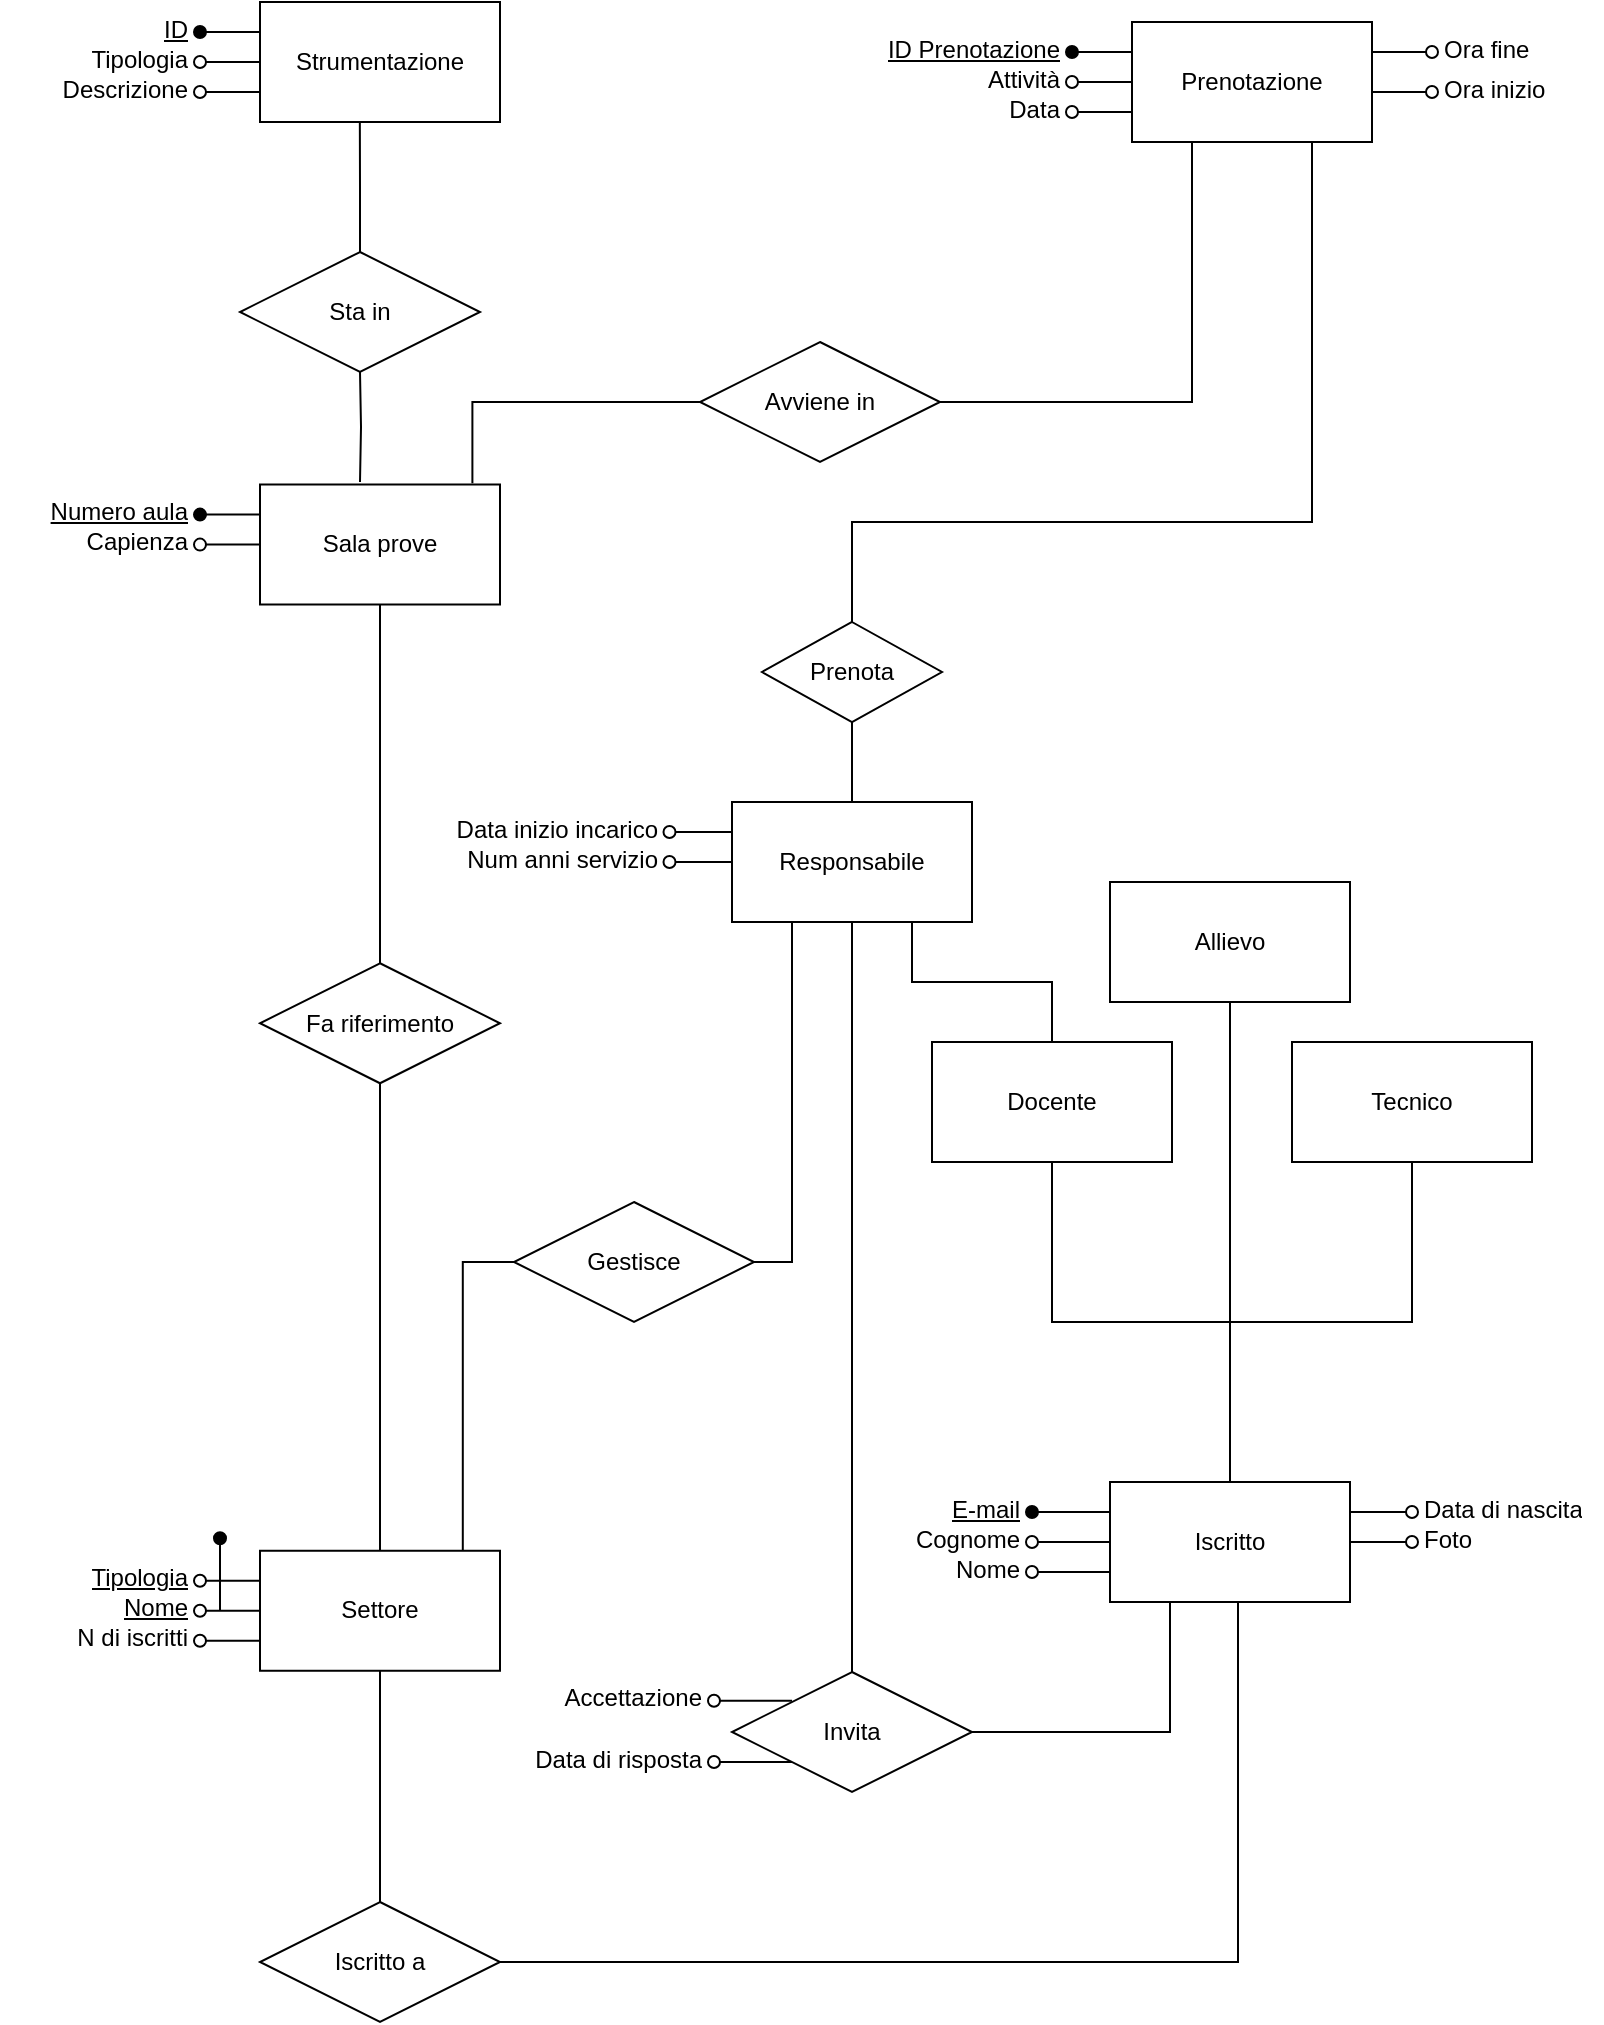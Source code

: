 <mxfile version="26.1.1">
  <diagram name="Pagina-1" id="FzuGqaLjD-RMNXSvIlVE">
    <mxGraphModel dx="3660" dy="1151" grid="1" gridSize="10" guides="1" tooltips="1" connect="1" arrows="1" fold="1" page="1" pageScale="1" pageWidth="827" pageHeight="1169" math="0" shadow="0">
      <root>
        <mxCell id="0" />
        <mxCell id="1" parent="0" />
        <mxCell id="o0g1hDCvmvn1Aepoe5Rd-31" style="edgeStyle=orthogonalEdgeStyle;rounded=0;orthogonalLoop=1;jettySize=auto;html=1;entryX=1;entryY=0.5;entryDx=0;entryDy=0;endArrow=none;startFill=0;" edge="1" parent="1" source="LM9WdSBUdoUP8_0EEPbQ-3" target="u8TzVvx8Bvdu2bZGyt7g-22">
          <mxGeometry relative="1" as="geometry">
            <Array as="points">
              <mxPoint x="-197" y="1060" />
            </Array>
          </mxGeometry>
        </mxCell>
        <mxCell id="o0g1hDCvmvn1Aepoe5Rd-2" style="edgeStyle=orthogonalEdgeStyle;rounded=0;orthogonalLoop=1;jettySize=auto;html=1;entryX=0.5;entryY=1;entryDx=0;entryDy=0;endArrow=none;startFill=0;" edge="1" parent="1" target="u8TzVvx8Bvdu2bZGyt7g-18">
          <mxGeometry relative="1" as="geometry">
            <mxPoint x="-636" y="320" as="sourcePoint" />
          </mxGeometry>
        </mxCell>
        <mxCell id="LM9WdSBUdoUP8_0EEPbQ-8" value="Avviene in" style="rhombus;whiteSpace=wrap;html=1;" parent="1" vertex="1">
          <mxGeometry x="-466" y="250" width="120" height="60" as="geometry" />
        </mxCell>
        <mxCell id="LM9WdSBUdoUP8_0EEPbQ-52" value="Gestisce" style="shape=rhombus;perimeter=rhombusPerimeter;whiteSpace=wrap;html=1;align=center;" parent="1" vertex="1">
          <mxGeometry x="-559" y="680" width="120" height="60" as="geometry" />
        </mxCell>
        <mxCell id="LM9WdSBUdoUP8_0EEPbQ-59" value="" style="edgeStyle=orthogonalEdgeStyle;fontSize=12;html=1;endArrow=none;endFill=1;rounded=0;exitX=0.25;exitY=1;exitDx=0;exitDy=0;entryX=1;entryY=0.5;entryDx=0;entryDy=0;startFill=0;" parent="1" source="LM9WdSBUdoUP8_0EEPbQ-1" target="LM9WdSBUdoUP8_0EEPbQ-52" edge="1">
          <mxGeometry width="100" height="100" relative="1" as="geometry">
            <mxPoint x="-206" y="660" as="sourcePoint" />
            <mxPoint x="-66" y="830" as="targetPoint" />
          </mxGeometry>
        </mxCell>
        <mxCell id="o0g1hDCvmvn1Aepoe5Rd-21" style="edgeStyle=orthogonalEdgeStyle;rounded=0;orthogonalLoop=1;jettySize=auto;html=1;entryX=0.5;entryY=1;entryDx=0;entryDy=0;endArrow=none;startFill=0;" edge="1" parent="1" source="LM9WdSBUdoUP8_0EEPbQ-64" target="LM9WdSBUdoUP8_0EEPbQ-4">
          <mxGeometry relative="1" as="geometry" />
        </mxCell>
        <mxCell id="o0g1hDCvmvn1Aepoe5Rd-22" style="edgeStyle=orthogonalEdgeStyle;rounded=0;orthogonalLoop=1;jettySize=auto;html=1;endArrow=none;startFill=0;" edge="1" parent="1" source="LM9WdSBUdoUP8_0EEPbQ-64" target="LM9WdSBUdoUP8_0EEPbQ-2">
          <mxGeometry relative="1" as="geometry" />
        </mxCell>
        <mxCell id="LM9WdSBUdoUP8_0EEPbQ-64" value="Fa riferimento" style="shape=rhombus;perimeter=rhombusPerimeter;whiteSpace=wrap;html=1;align=center;" parent="1" vertex="1">
          <mxGeometry x="-686" y="560.63" width="120" height="60" as="geometry" />
        </mxCell>
        <mxCell id="LM9WdSBUdoUP8_0EEPbQ-86" value="" style="edgeStyle=orthogonalEdgeStyle;fontSize=12;html=1;endArrow=none;rounded=0;exitX=0.885;exitY=-0.011;exitDx=0;exitDy=0;entryX=0;entryY=0.5;entryDx=0;entryDy=0;startFill=0;exitPerimeter=0;" parent="1" source="LM9WdSBUdoUP8_0EEPbQ-4" target="LM9WdSBUdoUP8_0EEPbQ-8" edge="1">
          <mxGeometry width="100" height="100" relative="1" as="geometry">
            <mxPoint x="-476" y="670" as="sourcePoint" />
            <mxPoint x="-476" y="454" as="targetPoint" />
          </mxGeometry>
        </mxCell>
        <mxCell id="LM9WdSBUdoUP8_0EEPbQ-87" value="" style="edgeStyle=orthogonalEdgeStyle;fontSize=12;html=1;endArrow=none;rounded=0;entryX=1;entryY=0.5;entryDx=0;entryDy=0;exitX=0.25;exitY=1;exitDx=0;exitDy=0;startFill=0;" parent="1" source="u8TzVvx8Bvdu2bZGyt7g-33" target="LM9WdSBUdoUP8_0EEPbQ-8" edge="1">
          <mxGeometry width="100" height="100" relative="1" as="geometry">
            <mxPoint x="-236" y="660" as="sourcePoint" />
            <mxPoint x="-176" y="570" as="targetPoint" />
          </mxGeometry>
        </mxCell>
        <mxCell id="o0g1hDCvmvn1Aepoe5Rd-57" style="edgeStyle=orthogonalEdgeStyle;rounded=0;orthogonalLoop=1;jettySize=auto;html=1;entryX=0.5;entryY=0;entryDx=0;entryDy=0;endArrow=none;startFill=0;" edge="1" parent="1" source="u8TzVvx8Bvdu2bZGyt7g-4" target="LM9WdSBUdoUP8_0EEPbQ-3">
          <mxGeometry relative="1" as="geometry" />
        </mxCell>
        <mxCell id="u8TzVvx8Bvdu2bZGyt7g-4" value="Tecnico" style="whiteSpace=wrap;html=1;" parent="1" vertex="1">
          <mxGeometry x="-170" y="600" width="120" height="60" as="geometry" />
        </mxCell>
        <mxCell id="u8TzVvx8Bvdu2bZGyt7g-6" style="edgeStyle=orthogonalEdgeStyle;rounded=0;orthogonalLoop=1;jettySize=auto;html=1;exitX=0.5;exitY=0;exitDx=0;exitDy=0;entryX=0.5;entryY=1;entryDx=0;entryDy=0;endArrow=none;startFill=0;" parent="1" source="LM9WdSBUdoUP8_0EEPbQ-3" target="u8TzVvx8Bvdu2bZGyt7g-3" edge="1">
          <mxGeometry relative="1" as="geometry">
            <mxPoint x="-87" y="568" as="sourcePoint" />
            <mxPoint x="-97" y="660" as="targetPoint" />
          </mxGeometry>
        </mxCell>
        <mxCell id="u8TzVvx8Bvdu2bZGyt7g-3" value="Allievo" style="whiteSpace=wrap;html=1;" parent="1" vertex="1">
          <mxGeometry x="-261" y="520" width="120" height="60" as="geometry" />
        </mxCell>
        <mxCell id="o0g1hDCvmvn1Aepoe5Rd-56" style="edgeStyle=orthogonalEdgeStyle;rounded=0;orthogonalLoop=1;jettySize=auto;html=1;entryX=0.5;entryY=0;entryDx=0;entryDy=0;endArrow=none;startFill=0;" edge="1" parent="1" source="u8TzVvx8Bvdu2bZGyt7g-8" target="LM9WdSBUdoUP8_0EEPbQ-3">
          <mxGeometry relative="1" as="geometry" />
        </mxCell>
        <mxCell id="u8TzVvx8Bvdu2bZGyt7g-8" value="Docente" style="whiteSpace=wrap;html=1;" parent="1" vertex="1">
          <mxGeometry x="-350" y="600" width="120" height="60" as="geometry" />
        </mxCell>
        <mxCell id="u8TzVvx8Bvdu2bZGyt7g-18" value="Sta in" style="shape=rhombus;perimeter=rhombusPerimeter;whiteSpace=wrap;html=1;align=center;" parent="1" vertex="1">
          <mxGeometry x="-696" y="205" width="120" height="60" as="geometry" />
        </mxCell>
        <mxCell id="o0g1hDCvmvn1Aepoe5Rd-52" style="edgeStyle=orthogonalEdgeStyle;rounded=0;orthogonalLoop=1;jettySize=auto;html=1;entryX=0.5;entryY=1;entryDx=0;entryDy=0;endArrow=none;startFill=0;" edge="1" parent="1" source="u8TzVvx8Bvdu2bZGyt7g-22" target="LM9WdSBUdoUP8_0EEPbQ-2">
          <mxGeometry relative="1" as="geometry" />
        </mxCell>
        <mxCell id="u8TzVvx8Bvdu2bZGyt7g-22" value="Iscritto a" style="shape=rhombus;perimeter=rhombusPerimeter;whiteSpace=wrap;html=1;align=center;" parent="1" vertex="1">
          <mxGeometry x="-686" y="1030" width="120" height="60" as="geometry" />
        </mxCell>
        <mxCell id="o0g1hDCvmvn1Aepoe5Rd-50" style="edgeStyle=orthogonalEdgeStyle;rounded=0;orthogonalLoop=1;jettySize=auto;html=1;endArrow=none;startFill=0;" edge="1" parent="1" source="u8TzVvx8Bvdu2bZGyt7g-38" target="LM9WdSBUdoUP8_0EEPbQ-1">
          <mxGeometry relative="1" as="geometry" />
        </mxCell>
        <mxCell id="o0g1hDCvmvn1Aepoe5Rd-51" style="edgeStyle=orthogonalEdgeStyle;rounded=0;orthogonalLoop=1;jettySize=auto;html=1;entryX=0.5;entryY=1;entryDx=0;entryDy=0;endArrow=none;startFill=0;" edge="1" parent="1" source="u8TzVvx8Bvdu2bZGyt7g-38" target="u8TzVvx8Bvdu2bZGyt7g-33">
          <mxGeometry relative="1" as="geometry">
            <Array as="points">
              <mxPoint x="-390" y="340" />
              <mxPoint x="-160" y="340" />
            </Array>
          </mxGeometry>
        </mxCell>
        <mxCell id="u8TzVvx8Bvdu2bZGyt7g-38" value="Prenota" style="shape=rhombus;perimeter=rhombusPerimeter;whiteSpace=wrap;html=1;align=center;" parent="1" vertex="1">
          <mxGeometry x="-435" y="390" width="90" height="50" as="geometry" />
        </mxCell>
        <mxCell id="o0g1hDCvmvn1Aepoe5Rd-49" style="edgeStyle=orthogonalEdgeStyle;rounded=0;orthogonalLoop=1;jettySize=auto;html=1;entryX=0.5;entryY=1;entryDx=0;entryDy=0;endArrow=none;startFill=0;" edge="1" parent="1" source="u8TzVvx8Bvdu2bZGyt7g-44" target="LM9WdSBUdoUP8_0EEPbQ-1">
          <mxGeometry relative="1" as="geometry" />
        </mxCell>
        <mxCell id="o0g1hDCvmvn1Aepoe5Rd-55" style="edgeStyle=orthogonalEdgeStyle;rounded=0;orthogonalLoop=1;jettySize=auto;html=1;entryX=0.25;entryY=1;entryDx=0;entryDy=0;endArrow=none;startFill=0;" edge="1" parent="1" source="u8TzVvx8Bvdu2bZGyt7g-44" target="LM9WdSBUdoUP8_0EEPbQ-3">
          <mxGeometry relative="1" as="geometry" />
        </mxCell>
        <mxCell id="u8TzVvx8Bvdu2bZGyt7g-44" value="Invita" style="shape=rhombus;perimeter=rhombusPerimeter;whiteSpace=wrap;html=1;align=center;" parent="1" vertex="1">
          <mxGeometry x="-450" y="915" width="120" height="60" as="geometry" />
        </mxCell>
        <mxCell id="o0g1hDCvmvn1Aepoe5Rd-54" style="edgeStyle=orthogonalEdgeStyle;rounded=0;orthogonalLoop=1;jettySize=auto;html=1;exitX=1;exitY=0.5;exitDx=0;exitDy=0;entryX=0;entryY=0;entryDx=0;entryDy=0;endArrow=none;startFill=0;startArrow=oval;" edge="1" parent="1" source="u8TzVvx8Bvdu2bZGyt7g-48" target="u8TzVvx8Bvdu2bZGyt7g-44">
          <mxGeometry relative="1" as="geometry" />
        </mxCell>
        <mxCell id="u8TzVvx8Bvdu2bZGyt7g-48" value="Accettazione" style="text;strokeColor=none;fillColor=none;spacingLeft=4;spacingRight=4;overflow=hidden;rotatable=0;points=[[0,0.5],[1,0.5]];portConstraint=eastwest;fontSize=12;whiteSpace=wrap;html=1;align=right;" parent="1" vertex="1">
          <mxGeometry x="-539" y="914.38" width="80" height="30" as="geometry" />
        </mxCell>
        <mxCell id="o0g1hDCvmvn1Aepoe5Rd-53" style="edgeStyle=orthogonalEdgeStyle;rounded=0;orthogonalLoop=1;jettySize=auto;html=1;exitX=1;exitY=0.5;exitDx=0;exitDy=0;entryX=0;entryY=1;entryDx=0;entryDy=0;endArrow=none;startFill=0;startArrow=oval;" edge="1" parent="1" source="u8TzVvx8Bvdu2bZGyt7g-50" target="u8TzVvx8Bvdu2bZGyt7g-44">
          <mxGeometry relative="1" as="geometry" />
        </mxCell>
        <mxCell id="u8TzVvx8Bvdu2bZGyt7g-50" value="Data di risposta" style="text;strokeColor=none;fillColor=none;spacingLeft=4;spacingRight=4;overflow=hidden;rotatable=0;points=[[0,0.5],[1,0.5]];portConstraint=eastwest;fontSize=12;whiteSpace=wrap;html=1;align=right;" parent="1" vertex="1">
          <mxGeometry x="-559" y="945" width="100" height="30" as="geometry" />
        </mxCell>
        <mxCell id="o0g1hDCvmvn1Aepoe5Rd-9" style="edgeStyle=orthogonalEdgeStyle;rounded=0;orthogonalLoop=1;jettySize=auto;html=1;exitX=0.5;exitY=0;exitDx=0;exitDy=0;entryX=0.416;entryY=1;entryDx=0;entryDy=0;entryPerimeter=0;endArrow=none;startFill=0;" edge="1" parent="1" source="u8TzVvx8Bvdu2bZGyt7g-18" target="u8TzVvx8Bvdu2bZGyt7g-11">
          <mxGeometry relative="1" as="geometry" />
        </mxCell>
        <mxCell id="o0g1hDCvmvn1Aepoe5Rd-13" style="edgeStyle=orthogonalEdgeStyle;rounded=0;orthogonalLoop=1;jettySize=auto;html=1;entryX=0.845;entryY=0.063;entryDx=0;entryDy=0;entryPerimeter=0;endArrow=none;startFill=0;" edge="1" parent="1" source="LM9WdSBUdoUP8_0EEPbQ-52" target="LM9WdSBUdoUP8_0EEPbQ-2">
          <mxGeometry relative="1" as="geometry" />
        </mxCell>
        <mxCell id="o0g1hDCvmvn1Aepoe5Rd-24" value="" style="group" vertex="1" connectable="0" parent="1">
          <mxGeometry x="-816" y="321.25" width="250" height="60" as="geometry" />
        </mxCell>
        <mxCell id="LM9WdSBUdoUP8_0EEPbQ-4" value="Sala prove" style="rounded=0;whiteSpace=wrap;html=1;" parent="o0g1hDCvmvn1Aepoe5Rd-24" vertex="1">
          <mxGeometry x="130" width="120" height="60" as="geometry" />
        </mxCell>
        <mxCell id="o0g1hDCvmvn1Aepoe5Rd-12" style="edgeStyle=orthogonalEdgeStyle;rounded=0;orthogonalLoop=1;jettySize=auto;html=1;entryX=0;entryY=0.25;entryDx=0;entryDy=0;endArrow=none;startFill=1;startArrow=oval;" edge="1" parent="o0g1hDCvmvn1Aepoe5Rd-24" source="LM9WdSBUdoUP8_0EEPbQ-67" target="LM9WdSBUdoUP8_0EEPbQ-4">
          <mxGeometry relative="1" as="geometry" />
        </mxCell>
        <mxCell id="LM9WdSBUdoUP8_0EEPbQ-67" value="&lt;u&gt;Numero aula&lt;/u&gt;" style="text;strokeColor=none;fillColor=none;spacingLeft=4;spacingRight=4;overflow=hidden;rotatable=0;points=[[0,0.5],[1,0.5]];portConstraint=eastwest;fontSize=12;whiteSpace=wrap;html=1;align=right;" parent="o0g1hDCvmvn1Aepoe5Rd-24" vertex="1">
          <mxGeometry x="20" width="80" height="30" as="geometry" />
        </mxCell>
        <mxCell id="LM9WdSBUdoUP8_0EEPbQ-71" style="edgeStyle=orthogonalEdgeStyle;rounded=0;orthogonalLoop=1;jettySize=auto;html=1;entryX=0;entryY=0.5;entryDx=0;entryDy=0;endArrow=none;endFill=0;startArrow=oval;startFill=0;" parent="o0g1hDCvmvn1Aepoe5Rd-24" source="LM9WdSBUdoUP8_0EEPbQ-70" target="LM9WdSBUdoUP8_0EEPbQ-4" edge="1">
          <mxGeometry relative="1" as="geometry" />
        </mxCell>
        <mxCell id="LM9WdSBUdoUP8_0EEPbQ-70" value="Capienza" style="text;strokeColor=none;fillColor=none;spacingLeft=4;spacingRight=4;overflow=hidden;rotatable=0;points=[[0,0.5],[1,0.5]];portConstraint=eastwest;fontSize=12;whiteSpace=wrap;html=1;align=right;" parent="o0g1hDCvmvn1Aepoe5Rd-24" vertex="1">
          <mxGeometry x="30" y="15" width="70" height="30" as="geometry" />
        </mxCell>
        <mxCell id="o0g1hDCvmvn1Aepoe5Rd-25" value="" style="group" vertex="1" connectable="0" parent="1">
          <mxGeometry x="-796" y="80" width="230" height="60" as="geometry" />
        </mxCell>
        <mxCell id="u8TzVvx8Bvdu2bZGyt7g-11" value="Strumentazione" style="whiteSpace=wrap;html=1;" parent="o0g1hDCvmvn1Aepoe5Rd-25" vertex="1">
          <mxGeometry x="110" width="120" height="60" as="geometry" />
        </mxCell>
        <mxCell id="u8TzVvx8Bvdu2bZGyt7g-13" style="edgeStyle=orthogonalEdgeStyle;rounded=0;orthogonalLoop=1;jettySize=auto;html=1;entryX=0;entryY=0.25;entryDx=0;entryDy=0;startArrow=oval;startFill=1;endArrow=none;endFill=0;" parent="o0g1hDCvmvn1Aepoe5Rd-25" source="u8TzVvx8Bvdu2bZGyt7g-12" target="u8TzVvx8Bvdu2bZGyt7g-11" edge="1">
          <mxGeometry relative="1" as="geometry" />
        </mxCell>
        <mxCell id="u8TzVvx8Bvdu2bZGyt7g-12" value="&lt;u&gt;ID&lt;/u&gt;" style="text;strokeColor=none;fillColor=none;spacingLeft=4;spacingRight=4;overflow=hidden;rotatable=0;points=[[0,0.5],[1,0.5]];portConstraint=eastwest;fontSize=12;whiteSpace=wrap;html=1;align=right;" parent="o0g1hDCvmvn1Aepoe5Rd-25" vertex="1">
          <mxGeometry x="50" width="30" height="30" as="geometry" />
        </mxCell>
        <mxCell id="u8TzVvx8Bvdu2bZGyt7g-15" style="edgeStyle=orthogonalEdgeStyle;rounded=0;orthogonalLoop=1;jettySize=auto;html=1;entryX=0;entryY=0.5;entryDx=0;entryDy=0;endArrow=none;endFill=0;startArrow=oval;startFill=0;" parent="o0g1hDCvmvn1Aepoe5Rd-25" source="u8TzVvx8Bvdu2bZGyt7g-14" target="u8TzVvx8Bvdu2bZGyt7g-11" edge="1">
          <mxGeometry relative="1" as="geometry" />
        </mxCell>
        <mxCell id="u8TzVvx8Bvdu2bZGyt7g-14" value="Tipologia" style="text;strokeColor=none;fillColor=none;spacingLeft=4;spacingRight=4;overflow=hidden;rotatable=0;points=[[0,0.5],[1,0.5]];portConstraint=eastwest;fontSize=12;whiteSpace=wrap;html=1;align=right;" parent="o0g1hDCvmvn1Aepoe5Rd-25" vertex="1">
          <mxGeometry x="10" y="15" width="70" height="30" as="geometry" />
        </mxCell>
        <mxCell id="u8TzVvx8Bvdu2bZGyt7g-17" style="edgeStyle=orthogonalEdgeStyle;rounded=0;orthogonalLoop=1;jettySize=auto;html=1;entryX=0;entryY=0.75;entryDx=0;entryDy=0;endArrow=none;endFill=0;startArrow=oval;startFill=0;" parent="o0g1hDCvmvn1Aepoe5Rd-25" source="u8TzVvx8Bvdu2bZGyt7g-16" target="u8TzVvx8Bvdu2bZGyt7g-11" edge="1">
          <mxGeometry relative="1" as="geometry" />
        </mxCell>
        <mxCell id="u8TzVvx8Bvdu2bZGyt7g-16" value="Descrizione" style="text;strokeColor=none;fillColor=none;spacingLeft=4;spacingRight=4;overflow=hidden;rotatable=0;points=[[0,0.5],[1,0.5]];portConstraint=eastwest;fontSize=12;whiteSpace=wrap;html=1;align=right;" parent="o0g1hDCvmvn1Aepoe5Rd-25" vertex="1">
          <mxGeometry y="30" width="80" height="30" as="geometry" />
        </mxCell>
        <mxCell id="o0g1hDCvmvn1Aepoe5Rd-26" value="" style="group" vertex="1" connectable="0" parent="1">
          <mxGeometry x="-390" y="90" width="360" height="60" as="geometry" />
        </mxCell>
        <mxCell id="o0g1hDCvmvn1Aepoe5Rd-6" style="edgeStyle=orthogonalEdgeStyle;rounded=0;orthogonalLoop=1;jettySize=auto;html=1;entryX=1;entryY=0.25;entryDx=0;entryDy=0;endArrow=none;startFill=0;startArrow=oval;" edge="1" parent="o0g1hDCvmvn1Aepoe5Rd-26" source="LM9WdSBUdoUP8_0EEPbQ-75" target="u8TzVvx8Bvdu2bZGyt7g-33">
          <mxGeometry relative="1" as="geometry" />
        </mxCell>
        <mxCell id="LM9WdSBUdoUP8_0EEPbQ-75" value="Ora fine" style="text;strokeColor=none;fillColor=none;spacingLeft=4;spacingRight=4;overflow=hidden;rotatable=0;points=[[0,0.5],[1,0.5]];portConstraint=eastwest;fontSize=12;whiteSpace=wrap;html=1;align=left;" parent="o0g1hDCvmvn1Aepoe5Rd-26" vertex="1">
          <mxGeometry x="290" width="60" height="30" as="geometry" />
        </mxCell>
        <mxCell id="o0g1hDCvmvn1Aepoe5Rd-3" style="edgeStyle=orthogonalEdgeStyle;rounded=0;orthogonalLoop=1;jettySize=auto;html=1;entryX=0;entryY=0.75;entryDx=0;entryDy=0;endArrow=none;startFill=0;startArrow=oval;" edge="1" parent="o0g1hDCvmvn1Aepoe5Rd-26" source="LM9WdSBUdoUP8_0EEPbQ-76" target="u8TzVvx8Bvdu2bZGyt7g-33">
          <mxGeometry relative="1" as="geometry">
            <mxPoint x="120" y="55" as="targetPoint" />
          </mxGeometry>
        </mxCell>
        <mxCell id="LM9WdSBUdoUP8_0EEPbQ-76" value="Data&lt;div&gt;&lt;br&gt;&lt;/div&gt;" style="text;strokeColor=none;fillColor=none;spacingLeft=4;spacingRight=4;overflow=hidden;rotatable=0;points=[[0,0.5],[1,0.5]];portConstraint=eastwest;fontSize=12;whiteSpace=wrap;html=1;align=right;" parent="o0g1hDCvmvn1Aepoe5Rd-26" vertex="1">
          <mxGeometry x="70" y="30" width="40" height="30" as="geometry" />
        </mxCell>
        <mxCell id="o0g1hDCvmvn1Aepoe5Rd-4" style="edgeStyle=orthogonalEdgeStyle;rounded=0;orthogonalLoop=1;jettySize=auto;html=1;entryX=0;entryY=0.5;entryDx=0;entryDy=0;endArrow=none;startFill=0;startArrow=oval;" edge="1" parent="o0g1hDCvmvn1Aepoe5Rd-26" source="LM9WdSBUdoUP8_0EEPbQ-77" target="u8TzVvx8Bvdu2bZGyt7g-33">
          <mxGeometry relative="1" as="geometry" />
        </mxCell>
        <mxCell id="LM9WdSBUdoUP8_0EEPbQ-77" value="Attività" style="text;strokeColor=none;fillColor=none;spacingLeft=4;spacingRight=4;overflow=hidden;rotatable=0;points=[[0,0.5],[1,0.5]];portConstraint=eastwest;fontSize=12;whiteSpace=wrap;html=1;align=right;" parent="o0g1hDCvmvn1Aepoe5Rd-26" vertex="1">
          <mxGeometry x="60" y="15" width="50" height="30" as="geometry" />
        </mxCell>
        <mxCell id="LM9WdSBUdoUP8_0EEPbQ-81" value="Ora inizio" style="text;strokeColor=none;fillColor=none;spacingLeft=4;spacingRight=4;overflow=hidden;rotatable=0;points=[[0,0.5],[1,0.5]];portConstraint=eastwest;fontSize=12;whiteSpace=wrap;html=1;" parent="o0g1hDCvmvn1Aepoe5Rd-26" vertex="1">
          <mxGeometry x="290" y="20" width="70" height="30" as="geometry" />
        </mxCell>
        <mxCell id="o0g1hDCvmvn1Aepoe5Rd-5" style="edgeStyle=orthogonalEdgeStyle;rounded=0;orthogonalLoop=1;jettySize=auto;html=1;entryX=0;entryY=0.25;entryDx=0;entryDy=0;endArrow=none;startFill=1;startArrow=oval;" edge="1" parent="o0g1hDCvmvn1Aepoe5Rd-26" source="u8TzVvx8Bvdu2bZGyt7g-31" target="u8TzVvx8Bvdu2bZGyt7g-33">
          <mxGeometry relative="1" as="geometry" />
        </mxCell>
        <mxCell id="u8TzVvx8Bvdu2bZGyt7g-31" value="&lt;u&gt;ID Prenotazione&lt;/u&gt;" style="text;strokeColor=none;fillColor=none;spacingLeft=4;spacingRight=4;overflow=hidden;rotatable=0;points=[[0,0.5],[1,0.5]];portConstraint=eastwest;fontSize=12;whiteSpace=wrap;html=1;align=right;" parent="o0g1hDCvmvn1Aepoe5Rd-26" vertex="1">
          <mxGeometry x="10" width="100" height="30" as="geometry" />
        </mxCell>
        <mxCell id="u8TzVvx8Bvdu2bZGyt7g-33" value="Prenotazione" style="whiteSpace=wrap;html=1;" parent="o0g1hDCvmvn1Aepoe5Rd-26" vertex="1">
          <mxGeometry x="140" width="120" height="60" as="geometry" />
        </mxCell>
        <mxCell id="o0g1hDCvmvn1Aepoe5Rd-8" style="edgeStyle=orthogonalEdgeStyle;rounded=0;orthogonalLoop=1;jettySize=auto;html=1;entryX=0.998;entryY=0.584;entryDx=0;entryDy=0;entryPerimeter=0;endArrow=none;startFill=0;startArrow=oval;" edge="1" parent="o0g1hDCvmvn1Aepoe5Rd-26" source="LM9WdSBUdoUP8_0EEPbQ-81" target="u8TzVvx8Bvdu2bZGyt7g-33">
          <mxGeometry relative="1" as="geometry" />
        </mxCell>
        <mxCell id="o0g1hDCvmvn1Aepoe5Rd-28" value="" style="group" vertex="1" connectable="0" parent="1">
          <mxGeometry x="-786" y="848.13" width="220" height="66.25" as="geometry" />
        </mxCell>
        <mxCell id="LM9WdSBUdoUP8_0EEPbQ-30" value="N di iscritti" style="text;strokeColor=none;fillColor=none;spacingLeft=4;spacingRight=4;overflow=hidden;rotatable=0;points=[[0,0.5],[1,0.5]];portConstraint=eastwest;fontSize=12;whiteSpace=wrap;html=1;align=right;" parent="o0g1hDCvmvn1Aepoe5Rd-28" vertex="1">
          <mxGeometry y="36.25" width="70" height="30" as="geometry" />
        </mxCell>
        <mxCell id="LM9WdSBUdoUP8_0EEPbQ-2" value="Settore" style="whiteSpace=wrap;html=1;" parent="o0g1hDCvmvn1Aepoe5Rd-28" vertex="1">
          <mxGeometry x="100" y="6.25" width="120" height="60" as="geometry" />
        </mxCell>
        <mxCell id="o0g1hDCvmvn1Aepoe5Rd-17" style="edgeStyle=orthogonalEdgeStyle;rounded=0;orthogonalLoop=1;jettySize=auto;html=1;entryX=0;entryY=0.5;entryDx=0;entryDy=0;endArrow=none;startFill=0;startArrow=oval;" edge="1" parent="o0g1hDCvmvn1Aepoe5Rd-28" source="LM9WdSBUdoUP8_0EEPbQ-23" target="LM9WdSBUdoUP8_0EEPbQ-2">
          <mxGeometry relative="1" as="geometry" />
        </mxCell>
        <mxCell id="LM9WdSBUdoUP8_0EEPbQ-23" value="&lt;u&gt;Nome&lt;/u&gt;" style="text;strokeColor=none;fillColor=none;spacingLeft=4;spacingRight=4;overflow=hidden;rotatable=0;points=[[0,0.5],[1,0.5]];portConstraint=eastwest;fontSize=12;whiteSpace=wrap;html=1;align=right;" parent="o0g1hDCvmvn1Aepoe5Rd-28" vertex="1">
          <mxGeometry x="20" y="21.25" width="50" height="30" as="geometry" />
        </mxCell>
        <mxCell id="o0g1hDCvmvn1Aepoe5Rd-19" style="edgeStyle=orthogonalEdgeStyle;rounded=0;orthogonalLoop=1;jettySize=auto;html=1;entryX=0;entryY=0.75;entryDx=0;entryDy=0;endArrow=none;startFill=0;startArrow=oval;" edge="1" parent="o0g1hDCvmvn1Aepoe5Rd-28" source="LM9WdSBUdoUP8_0EEPbQ-30" target="LM9WdSBUdoUP8_0EEPbQ-2">
          <mxGeometry relative="1" as="geometry" />
        </mxCell>
        <mxCell id="o0g1hDCvmvn1Aepoe5Rd-18" style="edgeStyle=orthogonalEdgeStyle;rounded=0;orthogonalLoop=1;jettySize=auto;html=1;entryX=0;entryY=0.25;entryDx=0;entryDy=0;endArrow=none;startFill=0;startArrow=oval;" edge="1" parent="o0g1hDCvmvn1Aepoe5Rd-28" source="LM9WdSBUdoUP8_0EEPbQ-90" target="LM9WdSBUdoUP8_0EEPbQ-2">
          <mxGeometry relative="1" as="geometry" />
        </mxCell>
        <mxCell id="LM9WdSBUdoUP8_0EEPbQ-90" value="&lt;u&gt;Tipologia&lt;/u&gt;" style="text;strokeColor=none;fillColor=none;spacingLeft=4;spacingRight=4;overflow=hidden;rotatable=0;points=[[0,0.5],[1,0.5]];portConstraint=eastwest;fontSize=12;whiteSpace=wrap;html=1;align=right;" parent="o0g1hDCvmvn1Aepoe5Rd-28" vertex="1">
          <mxGeometry x="10" y="6.25" width="60" height="30" as="geometry" />
        </mxCell>
        <mxCell id="o0g1hDCvmvn1Aepoe5Rd-20" value="" style="endArrow=none;html=1;rounded=0;startArrow=oval;startFill=1;" edge="1" parent="o0g1hDCvmvn1Aepoe5Rd-28">
          <mxGeometry relative="1" as="geometry">
            <mxPoint x="80" as="sourcePoint" />
            <mxPoint x="80" y="36.25" as="targetPoint" />
          </mxGeometry>
        </mxCell>
        <mxCell id="o0g1hDCvmvn1Aepoe5Rd-43" value="" style="group" vertex="1" connectable="0" parent="1">
          <mxGeometry x="-370" y="820" width="355" height="60" as="geometry" />
        </mxCell>
        <mxCell id="o0g1hDCvmvn1Aepoe5Rd-38" style="edgeStyle=orthogonalEdgeStyle;rounded=0;orthogonalLoop=1;jettySize=auto;html=1;startArrow=none;startFill=0;endArrow=oval;endFill=0;" edge="1" parent="o0g1hDCvmvn1Aepoe5Rd-43" source="LM9WdSBUdoUP8_0EEPbQ-3" target="LM9WdSBUdoUP8_0EEPbQ-41">
          <mxGeometry relative="1" as="geometry" />
        </mxCell>
        <mxCell id="LM9WdSBUdoUP8_0EEPbQ-3" value="Iscritto" style="rounded=0;whiteSpace=wrap;html=1;" parent="o0g1hDCvmvn1Aepoe5Rd-43" vertex="1">
          <mxGeometry x="109" width="120" height="60" as="geometry" />
        </mxCell>
        <mxCell id="o0g1hDCvmvn1Aepoe5Rd-39" style="edgeStyle=orthogonalEdgeStyle;rounded=0;orthogonalLoop=1;jettySize=auto;html=1;entryX=0;entryY=0.75;entryDx=0;entryDy=0;startArrow=oval;startFill=0;endArrow=none;" edge="1" parent="o0g1hDCvmvn1Aepoe5Rd-43" source="LM9WdSBUdoUP8_0EEPbQ-40" target="LM9WdSBUdoUP8_0EEPbQ-3">
          <mxGeometry relative="1" as="geometry" />
        </mxCell>
        <mxCell id="LM9WdSBUdoUP8_0EEPbQ-40" value="Nome" style="text;strokeColor=none;fillColor=none;spacingLeft=4;spacingRight=4;overflow=hidden;rotatable=0;points=[[0,0.5],[1,0.5]];portConstraint=eastwest;fontSize=12;whiteSpace=wrap;html=1;align=right;" parent="o0g1hDCvmvn1Aepoe5Rd-43" vertex="1">
          <mxGeometry x="20" y="30" width="50" height="30" as="geometry" />
        </mxCell>
        <mxCell id="LM9WdSBUdoUP8_0EEPbQ-41" value="Cognome" style="text;strokeColor=none;fillColor=none;spacingLeft=4;spacingRight=4;overflow=hidden;rotatable=0;points=[[0,0.5],[1,0.5]];portConstraint=eastwest;fontSize=12;whiteSpace=wrap;html=1;align=right;" parent="o0g1hDCvmvn1Aepoe5Rd-43" vertex="1">
          <mxGeometry y="15" width="70" height="30" as="geometry" />
        </mxCell>
        <mxCell id="o0g1hDCvmvn1Aepoe5Rd-40" style="edgeStyle=orthogonalEdgeStyle;rounded=0;orthogonalLoop=1;jettySize=auto;html=1;entryX=1;entryY=0.25;entryDx=0;entryDy=0;endArrow=none;startFill=0;startArrow=oval;" edge="1" parent="o0g1hDCvmvn1Aepoe5Rd-43" source="LM9WdSBUdoUP8_0EEPbQ-42" target="LM9WdSBUdoUP8_0EEPbQ-3">
          <mxGeometry relative="1" as="geometry" />
        </mxCell>
        <mxCell id="LM9WdSBUdoUP8_0EEPbQ-42" value="Data di nascita" style="text;strokeColor=none;fillColor=none;spacingLeft=4;spacingRight=4;overflow=hidden;rotatable=0;points=[[0,0.5],[1,0.5]];portConstraint=eastwest;fontSize=12;whiteSpace=wrap;html=1;" parent="o0g1hDCvmvn1Aepoe5Rd-43" vertex="1">
          <mxGeometry x="260" width="95" height="30" as="geometry" />
        </mxCell>
        <mxCell id="o0g1hDCvmvn1Aepoe5Rd-37" style="edgeStyle=orthogonalEdgeStyle;rounded=0;orthogonalLoop=1;jettySize=auto;html=1;entryX=0;entryY=0.25;entryDx=0;entryDy=0;endArrow=none;startFill=1;startArrow=oval;" edge="1" parent="o0g1hDCvmvn1Aepoe5Rd-43" source="LM9WdSBUdoUP8_0EEPbQ-43" target="LM9WdSBUdoUP8_0EEPbQ-3">
          <mxGeometry relative="1" as="geometry" />
        </mxCell>
        <mxCell id="LM9WdSBUdoUP8_0EEPbQ-43" value="&lt;u&gt;E-mail&lt;/u&gt;" style="text;strokeColor=none;fillColor=none;spacingLeft=4;spacingRight=4;overflow=hidden;rotatable=0;points=[[0,0.5],[1,0.5]];portConstraint=eastwest;fontSize=12;whiteSpace=wrap;html=1;align=right;" parent="o0g1hDCvmvn1Aepoe5Rd-43" vertex="1">
          <mxGeometry x="25" width="45" height="30" as="geometry" />
        </mxCell>
        <mxCell id="o0g1hDCvmvn1Aepoe5Rd-41" style="edgeStyle=orthogonalEdgeStyle;rounded=0;orthogonalLoop=1;jettySize=auto;html=1;entryX=1;entryY=0.5;entryDx=0;entryDy=0;endArrow=none;startFill=0;startArrow=oval;" edge="1" parent="o0g1hDCvmvn1Aepoe5Rd-43" source="LM9WdSBUdoUP8_0EEPbQ-44" target="LM9WdSBUdoUP8_0EEPbQ-3">
          <mxGeometry relative="1" as="geometry" />
        </mxCell>
        <mxCell id="LM9WdSBUdoUP8_0EEPbQ-44" value="Foto" style="text;strokeColor=none;fillColor=none;spacingLeft=4;spacingRight=4;overflow=hidden;rotatable=0;points=[[0,0.5],[1,0.5]];portConstraint=eastwest;fontSize=12;whiteSpace=wrap;html=1;" parent="o0g1hDCvmvn1Aepoe5Rd-43" vertex="1">
          <mxGeometry x="260" y="15" width="40" height="30" as="geometry" />
        </mxCell>
        <mxCell id="o0g1hDCvmvn1Aepoe5Rd-47" value="" style="group" vertex="1" connectable="0" parent="1">
          <mxGeometry x="-600" y="480" width="270" height="60" as="geometry" />
        </mxCell>
        <mxCell id="LM9WdSBUdoUP8_0EEPbQ-1" value="Responsabile" style="rounded=0;whiteSpace=wrap;html=1;" parent="o0g1hDCvmvn1Aepoe5Rd-47" vertex="1">
          <mxGeometry x="150" width="120" height="60" as="geometry" />
        </mxCell>
        <mxCell id="o0g1hDCvmvn1Aepoe5Rd-46" style="edgeStyle=orthogonalEdgeStyle;rounded=0;orthogonalLoop=1;jettySize=auto;html=1;entryX=0;entryY=0.5;entryDx=0;entryDy=0;endArrow=none;endFill=0;startFill=0;startArrow=oval;" edge="1" parent="o0g1hDCvmvn1Aepoe5Rd-47" source="LM9WdSBUdoUP8_0EEPbQ-55" target="LM9WdSBUdoUP8_0EEPbQ-1">
          <mxGeometry relative="1" as="geometry" />
        </mxCell>
        <mxCell id="LM9WdSBUdoUP8_0EEPbQ-55" value="Num anni servizio" style="text;strokeColor=none;fillColor=none;spacingLeft=4;spacingRight=4;overflow=hidden;rotatable=0;points=[[0,0.5],[1,0.5]];portConstraint=eastwest;fontSize=12;whiteSpace=wrap;html=1;align=right;" parent="o0g1hDCvmvn1Aepoe5Rd-47" vertex="1">
          <mxGeometry x="5" y="15" width="113.75" height="30" as="geometry" />
        </mxCell>
        <mxCell id="o0g1hDCvmvn1Aepoe5Rd-45" style="edgeStyle=orthogonalEdgeStyle;rounded=0;orthogonalLoop=1;jettySize=auto;html=1;entryX=0;entryY=0.25;entryDx=0;entryDy=0;endArrow=none;startFill=0;startArrow=oval;" edge="1" parent="o0g1hDCvmvn1Aepoe5Rd-47" source="LM9WdSBUdoUP8_0EEPbQ-56" target="LM9WdSBUdoUP8_0EEPbQ-1">
          <mxGeometry relative="1" as="geometry" />
        </mxCell>
        <mxCell id="LM9WdSBUdoUP8_0EEPbQ-56" value="Data inizio incarico" style="text;strokeColor=none;fillColor=none;spacingLeft=4;spacingRight=4;overflow=hidden;rotatable=0;points=[[0,0.5],[1,0.5]];portConstraint=eastwest;fontSize=12;whiteSpace=wrap;html=1;align=right;" parent="o0g1hDCvmvn1Aepoe5Rd-47" vertex="1">
          <mxGeometry width="118.75" height="30" as="geometry" />
        </mxCell>
        <mxCell id="o0g1hDCvmvn1Aepoe5Rd-48" style="edgeStyle=orthogonalEdgeStyle;rounded=0;orthogonalLoop=1;jettySize=auto;html=1;exitX=0.75;exitY=1;exitDx=0;exitDy=0;entryX=0.5;entryY=0;entryDx=0;entryDy=0;endArrow=none;startFill=0;" edge="1" parent="1" source="LM9WdSBUdoUP8_0EEPbQ-1" target="u8TzVvx8Bvdu2bZGyt7g-8">
          <mxGeometry relative="1" as="geometry" />
        </mxCell>
      </root>
    </mxGraphModel>
  </diagram>
</mxfile>
